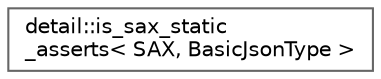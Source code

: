 digraph "Gráfico de jerarquía de clases"
{
 // LATEX_PDF_SIZE
  bgcolor="transparent";
  edge [fontname=Helvetica,fontsize=10,labelfontname=Helvetica,labelfontsize=10];
  node [fontname=Helvetica,fontsize=10,shape=box,height=0.2,width=0.4];
  rankdir="LR";
  Node0 [id="Node000000",label="detail::is_sax_static\l_asserts\< SAX, BasicJsonType \>",height=0.2,width=0.4,color="grey40", fillcolor="white", style="filled",URL="$structdetail_1_1is__sax__static__asserts.html",tooltip=" "];
}
